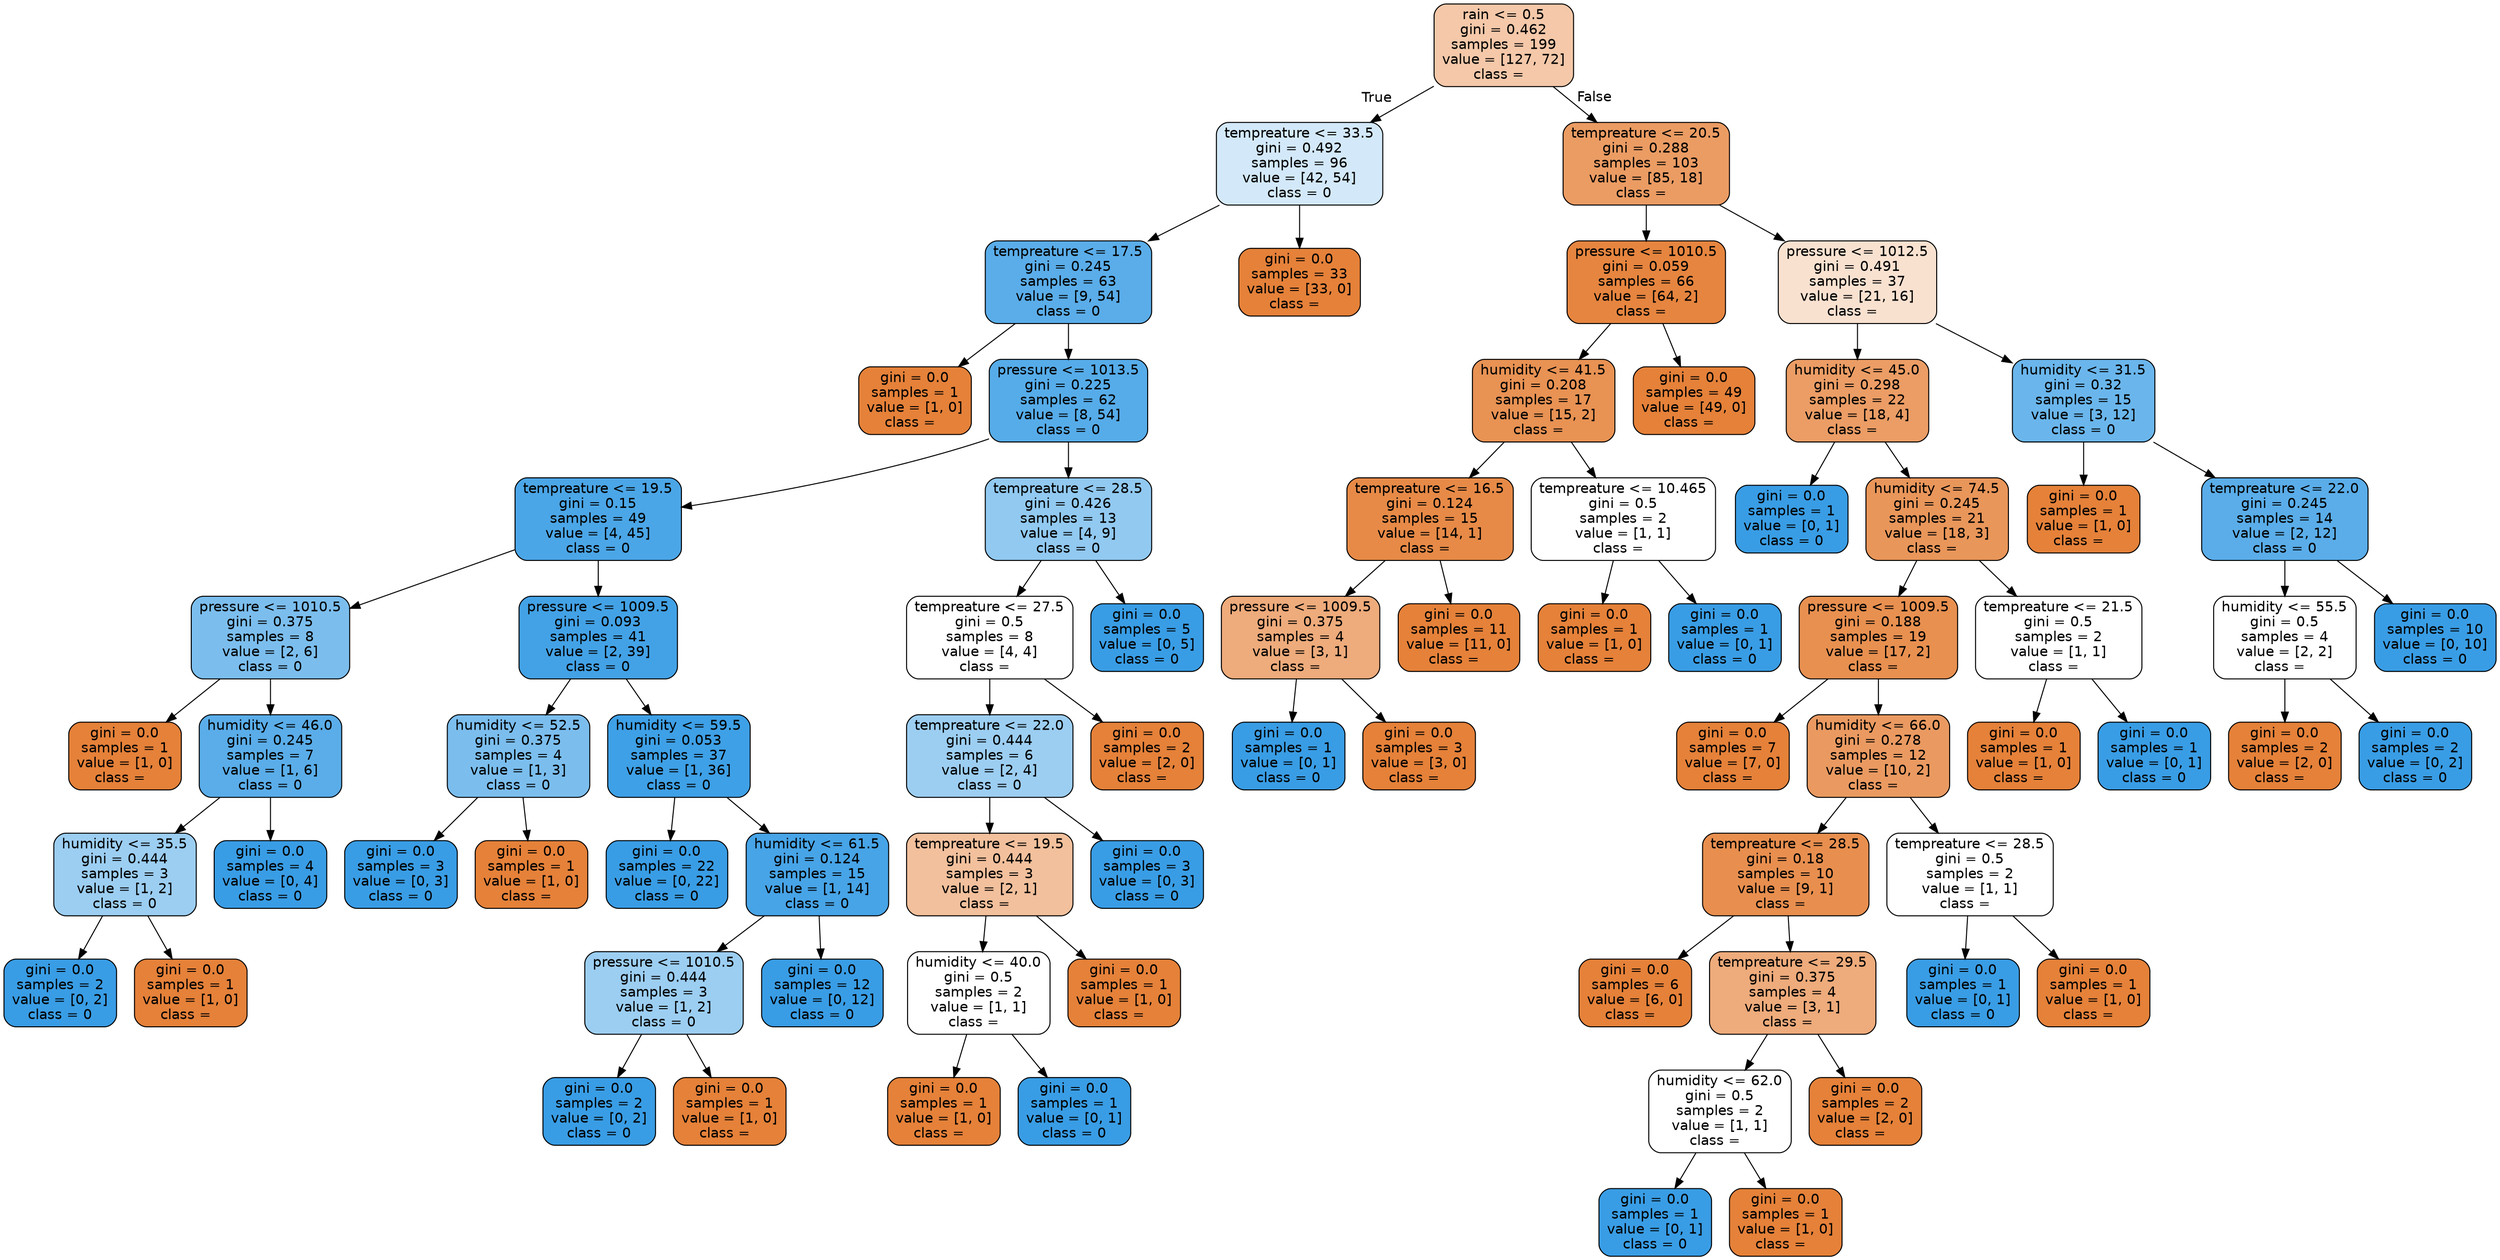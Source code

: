 digraph Tree {
node [shape=box, style="filled, rounded", color="black", fontname=helvetica] ;
edge [fontname=helvetica] ;
0 [label="rain <= 0.5\ngini = 0.462\nsamples = 199\nvalue = [127, 72]\nclass =  ", fillcolor="#f4c8a9"] ;
1 [label="tempreature <= 33.5\ngini = 0.492\nsamples = 96\nvalue = [42, 54]\nclass = 0", fillcolor="#d3e9f9"] ;
0 -> 1 [labeldistance=2.5, labelangle=45, headlabel="True"] ;
2 [label="tempreature <= 17.5\ngini = 0.245\nsamples = 63\nvalue = [9, 54]\nclass = 0", fillcolor="#5aade9"] ;
1 -> 2 ;
3 [label="gini = 0.0\nsamples = 1\nvalue = [1, 0]\nclass =  ", fillcolor="#e58139"] ;
2 -> 3 ;
4 [label="pressure <= 1013.5\ngini = 0.225\nsamples = 62\nvalue = [8, 54]\nclass = 0", fillcolor="#56ace9"] ;
2 -> 4 ;
5 [label="tempreature <= 19.5\ngini = 0.15\nsamples = 49\nvalue = [4, 45]\nclass = 0", fillcolor="#4ba6e7"] ;
4 -> 5 ;
6 [label="pressure <= 1010.5\ngini = 0.375\nsamples = 8\nvalue = [2, 6]\nclass = 0", fillcolor="#7bbeee"] ;
5 -> 6 ;
7 [label="gini = 0.0\nsamples = 1\nvalue = [1, 0]\nclass =  ", fillcolor="#e58139"] ;
6 -> 7 ;
8 [label="humidity <= 46.0\ngini = 0.245\nsamples = 7\nvalue = [1, 6]\nclass = 0", fillcolor="#5aade9"] ;
6 -> 8 ;
9 [label="humidity <= 35.5\ngini = 0.444\nsamples = 3\nvalue = [1, 2]\nclass = 0", fillcolor="#9ccef2"] ;
8 -> 9 ;
10 [label="gini = 0.0\nsamples = 2\nvalue = [0, 2]\nclass = 0", fillcolor="#399de5"] ;
9 -> 10 ;
11 [label="gini = 0.0\nsamples = 1\nvalue = [1, 0]\nclass =  ", fillcolor="#e58139"] ;
9 -> 11 ;
12 [label="gini = 0.0\nsamples = 4\nvalue = [0, 4]\nclass = 0", fillcolor="#399de5"] ;
8 -> 12 ;
13 [label="pressure <= 1009.5\ngini = 0.093\nsamples = 41\nvalue = [2, 39]\nclass = 0", fillcolor="#43a2e6"] ;
5 -> 13 ;
14 [label="humidity <= 52.5\ngini = 0.375\nsamples = 4\nvalue = [1, 3]\nclass = 0", fillcolor="#7bbeee"] ;
13 -> 14 ;
15 [label="gini = 0.0\nsamples = 3\nvalue = [0, 3]\nclass = 0", fillcolor="#399de5"] ;
14 -> 15 ;
16 [label="gini = 0.0\nsamples = 1\nvalue = [1, 0]\nclass =  ", fillcolor="#e58139"] ;
14 -> 16 ;
17 [label="humidity <= 59.5\ngini = 0.053\nsamples = 37\nvalue = [1, 36]\nclass = 0", fillcolor="#3ea0e6"] ;
13 -> 17 ;
18 [label="gini = 0.0\nsamples = 22\nvalue = [0, 22]\nclass = 0", fillcolor="#399de5"] ;
17 -> 18 ;
19 [label="humidity <= 61.5\ngini = 0.124\nsamples = 15\nvalue = [1, 14]\nclass = 0", fillcolor="#47a4e7"] ;
17 -> 19 ;
20 [label="pressure <= 1010.5\ngini = 0.444\nsamples = 3\nvalue = [1, 2]\nclass = 0", fillcolor="#9ccef2"] ;
19 -> 20 ;
21 [label="gini = 0.0\nsamples = 2\nvalue = [0, 2]\nclass = 0", fillcolor="#399de5"] ;
20 -> 21 ;
22 [label="gini = 0.0\nsamples = 1\nvalue = [1, 0]\nclass =  ", fillcolor="#e58139"] ;
20 -> 22 ;
23 [label="gini = 0.0\nsamples = 12\nvalue = [0, 12]\nclass = 0", fillcolor="#399de5"] ;
19 -> 23 ;
24 [label="tempreature <= 28.5\ngini = 0.426\nsamples = 13\nvalue = [4, 9]\nclass = 0", fillcolor="#91c9f1"] ;
4 -> 24 ;
25 [label="tempreature <= 27.5\ngini = 0.5\nsamples = 8\nvalue = [4, 4]\nclass =  ", fillcolor="#ffffff"] ;
24 -> 25 ;
26 [label="tempreature <= 22.0\ngini = 0.444\nsamples = 6\nvalue = [2, 4]\nclass = 0", fillcolor="#9ccef2"] ;
25 -> 26 ;
27 [label="tempreature <= 19.5\ngini = 0.444\nsamples = 3\nvalue = [2, 1]\nclass =  ", fillcolor="#f2c09c"] ;
26 -> 27 ;
28 [label="humidity <= 40.0\ngini = 0.5\nsamples = 2\nvalue = [1, 1]\nclass =  ", fillcolor="#ffffff"] ;
27 -> 28 ;
29 [label="gini = 0.0\nsamples = 1\nvalue = [1, 0]\nclass =  ", fillcolor="#e58139"] ;
28 -> 29 ;
30 [label="gini = 0.0\nsamples = 1\nvalue = [0, 1]\nclass = 0", fillcolor="#399de5"] ;
28 -> 30 ;
31 [label="gini = 0.0\nsamples = 1\nvalue = [1, 0]\nclass =  ", fillcolor="#e58139"] ;
27 -> 31 ;
32 [label="gini = 0.0\nsamples = 3\nvalue = [0, 3]\nclass = 0", fillcolor="#399de5"] ;
26 -> 32 ;
33 [label="gini = 0.0\nsamples = 2\nvalue = [2, 0]\nclass =  ", fillcolor="#e58139"] ;
25 -> 33 ;
34 [label="gini = 0.0\nsamples = 5\nvalue = [0, 5]\nclass = 0", fillcolor="#399de5"] ;
24 -> 34 ;
35 [label="gini = 0.0\nsamples = 33\nvalue = [33, 0]\nclass =  ", fillcolor="#e58139"] ;
1 -> 35 ;
36 [label="tempreature <= 20.5\ngini = 0.288\nsamples = 103\nvalue = [85, 18]\nclass =  ", fillcolor="#eb9c63"] ;
0 -> 36 [labeldistance=2.5, labelangle=-45, headlabel="False"] ;
37 [label="pressure <= 1010.5\ngini = 0.059\nsamples = 66\nvalue = [64, 2]\nclass =  ", fillcolor="#e6853f"] ;
36 -> 37 ;
38 [label="humidity <= 41.5\ngini = 0.208\nsamples = 17\nvalue = [15, 2]\nclass =  ", fillcolor="#e89253"] ;
37 -> 38 ;
39 [label="tempreature <= 16.5\ngini = 0.124\nsamples = 15\nvalue = [14, 1]\nclass =  ", fillcolor="#e78a47"] ;
38 -> 39 ;
40 [label="pressure <= 1009.5\ngini = 0.375\nsamples = 4\nvalue = [3, 1]\nclass =  ", fillcolor="#eeab7b"] ;
39 -> 40 ;
41 [label="gini = 0.0\nsamples = 1\nvalue = [0, 1]\nclass = 0", fillcolor="#399de5"] ;
40 -> 41 ;
42 [label="gini = 0.0\nsamples = 3\nvalue = [3, 0]\nclass =  ", fillcolor="#e58139"] ;
40 -> 42 ;
43 [label="gini = 0.0\nsamples = 11\nvalue = [11, 0]\nclass =  ", fillcolor="#e58139"] ;
39 -> 43 ;
44 [label="tempreature <= 10.465\ngini = 0.5\nsamples = 2\nvalue = [1, 1]\nclass =  ", fillcolor="#ffffff"] ;
38 -> 44 ;
45 [label="gini = 0.0\nsamples = 1\nvalue = [1, 0]\nclass =  ", fillcolor="#e58139"] ;
44 -> 45 ;
46 [label="gini = 0.0\nsamples = 1\nvalue = [0, 1]\nclass = 0", fillcolor="#399de5"] ;
44 -> 46 ;
47 [label="gini = 0.0\nsamples = 49\nvalue = [49, 0]\nclass =  ", fillcolor="#e58139"] ;
37 -> 47 ;
48 [label="pressure <= 1012.5\ngini = 0.491\nsamples = 37\nvalue = [21, 16]\nclass =  ", fillcolor="#f9e1d0"] ;
36 -> 48 ;
49 [label="humidity <= 45.0\ngini = 0.298\nsamples = 22\nvalue = [18, 4]\nclass =  ", fillcolor="#eb9d65"] ;
48 -> 49 ;
50 [label="gini = 0.0\nsamples = 1\nvalue = [0, 1]\nclass = 0", fillcolor="#399de5"] ;
49 -> 50 ;
51 [label="humidity <= 74.5\ngini = 0.245\nsamples = 21\nvalue = [18, 3]\nclass =  ", fillcolor="#e9965a"] ;
49 -> 51 ;
52 [label="pressure <= 1009.5\ngini = 0.188\nsamples = 19\nvalue = [17, 2]\nclass =  ", fillcolor="#e89050"] ;
51 -> 52 ;
53 [label="gini = 0.0\nsamples = 7\nvalue = [7, 0]\nclass =  ", fillcolor="#e58139"] ;
52 -> 53 ;
54 [label="humidity <= 66.0\ngini = 0.278\nsamples = 12\nvalue = [10, 2]\nclass =  ", fillcolor="#ea9a61"] ;
52 -> 54 ;
55 [label="tempreature <= 28.5\ngini = 0.18\nsamples = 10\nvalue = [9, 1]\nclass =  ", fillcolor="#e88f4f"] ;
54 -> 55 ;
56 [label="gini = 0.0\nsamples = 6\nvalue = [6, 0]\nclass =  ", fillcolor="#e58139"] ;
55 -> 56 ;
57 [label="tempreature <= 29.5\ngini = 0.375\nsamples = 4\nvalue = [3, 1]\nclass =  ", fillcolor="#eeab7b"] ;
55 -> 57 ;
58 [label="humidity <= 62.0\ngini = 0.5\nsamples = 2\nvalue = [1, 1]\nclass =  ", fillcolor="#ffffff"] ;
57 -> 58 ;
59 [label="gini = 0.0\nsamples = 1\nvalue = [0, 1]\nclass = 0", fillcolor="#399de5"] ;
58 -> 59 ;
60 [label="gini = 0.0\nsamples = 1\nvalue = [1, 0]\nclass =  ", fillcolor="#e58139"] ;
58 -> 60 ;
61 [label="gini = 0.0\nsamples = 2\nvalue = [2, 0]\nclass =  ", fillcolor="#e58139"] ;
57 -> 61 ;
62 [label="tempreature <= 28.5\ngini = 0.5\nsamples = 2\nvalue = [1, 1]\nclass =  ", fillcolor="#ffffff"] ;
54 -> 62 ;
63 [label="gini = 0.0\nsamples = 1\nvalue = [0, 1]\nclass = 0", fillcolor="#399de5"] ;
62 -> 63 ;
64 [label="gini = 0.0\nsamples = 1\nvalue = [1, 0]\nclass =  ", fillcolor="#e58139"] ;
62 -> 64 ;
65 [label="tempreature <= 21.5\ngini = 0.5\nsamples = 2\nvalue = [1, 1]\nclass =  ", fillcolor="#ffffff"] ;
51 -> 65 ;
66 [label="gini = 0.0\nsamples = 1\nvalue = [1, 0]\nclass =  ", fillcolor="#e58139"] ;
65 -> 66 ;
67 [label="gini = 0.0\nsamples = 1\nvalue = [0, 1]\nclass = 0", fillcolor="#399de5"] ;
65 -> 67 ;
68 [label="humidity <= 31.5\ngini = 0.32\nsamples = 15\nvalue = [3, 12]\nclass = 0", fillcolor="#6ab6ec"] ;
48 -> 68 ;
69 [label="gini = 0.0\nsamples = 1\nvalue = [1, 0]\nclass =  ", fillcolor="#e58139"] ;
68 -> 69 ;
70 [label="tempreature <= 22.0\ngini = 0.245\nsamples = 14\nvalue = [2, 12]\nclass = 0", fillcolor="#5aade9"] ;
68 -> 70 ;
71 [label="humidity <= 55.5\ngini = 0.5\nsamples = 4\nvalue = [2, 2]\nclass =  ", fillcolor="#ffffff"] ;
70 -> 71 ;
72 [label="gini = 0.0\nsamples = 2\nvalue = [2, 0]\nclass =  ", fillcolor="#e58139"] ;
71 -> 72 ;
73 [label="gini = 0.0\nsamples = 2\nvalue = [0, 2]\nclass = 0", fillcolor="#399de5"] ;
71 -> 73 ;
74 [label="gini = 0.0\nsamples = 10\nvalue = [0, 10]\nclass = 0", fillcolor="#399de5"] ;
70 -> 74 ;
}